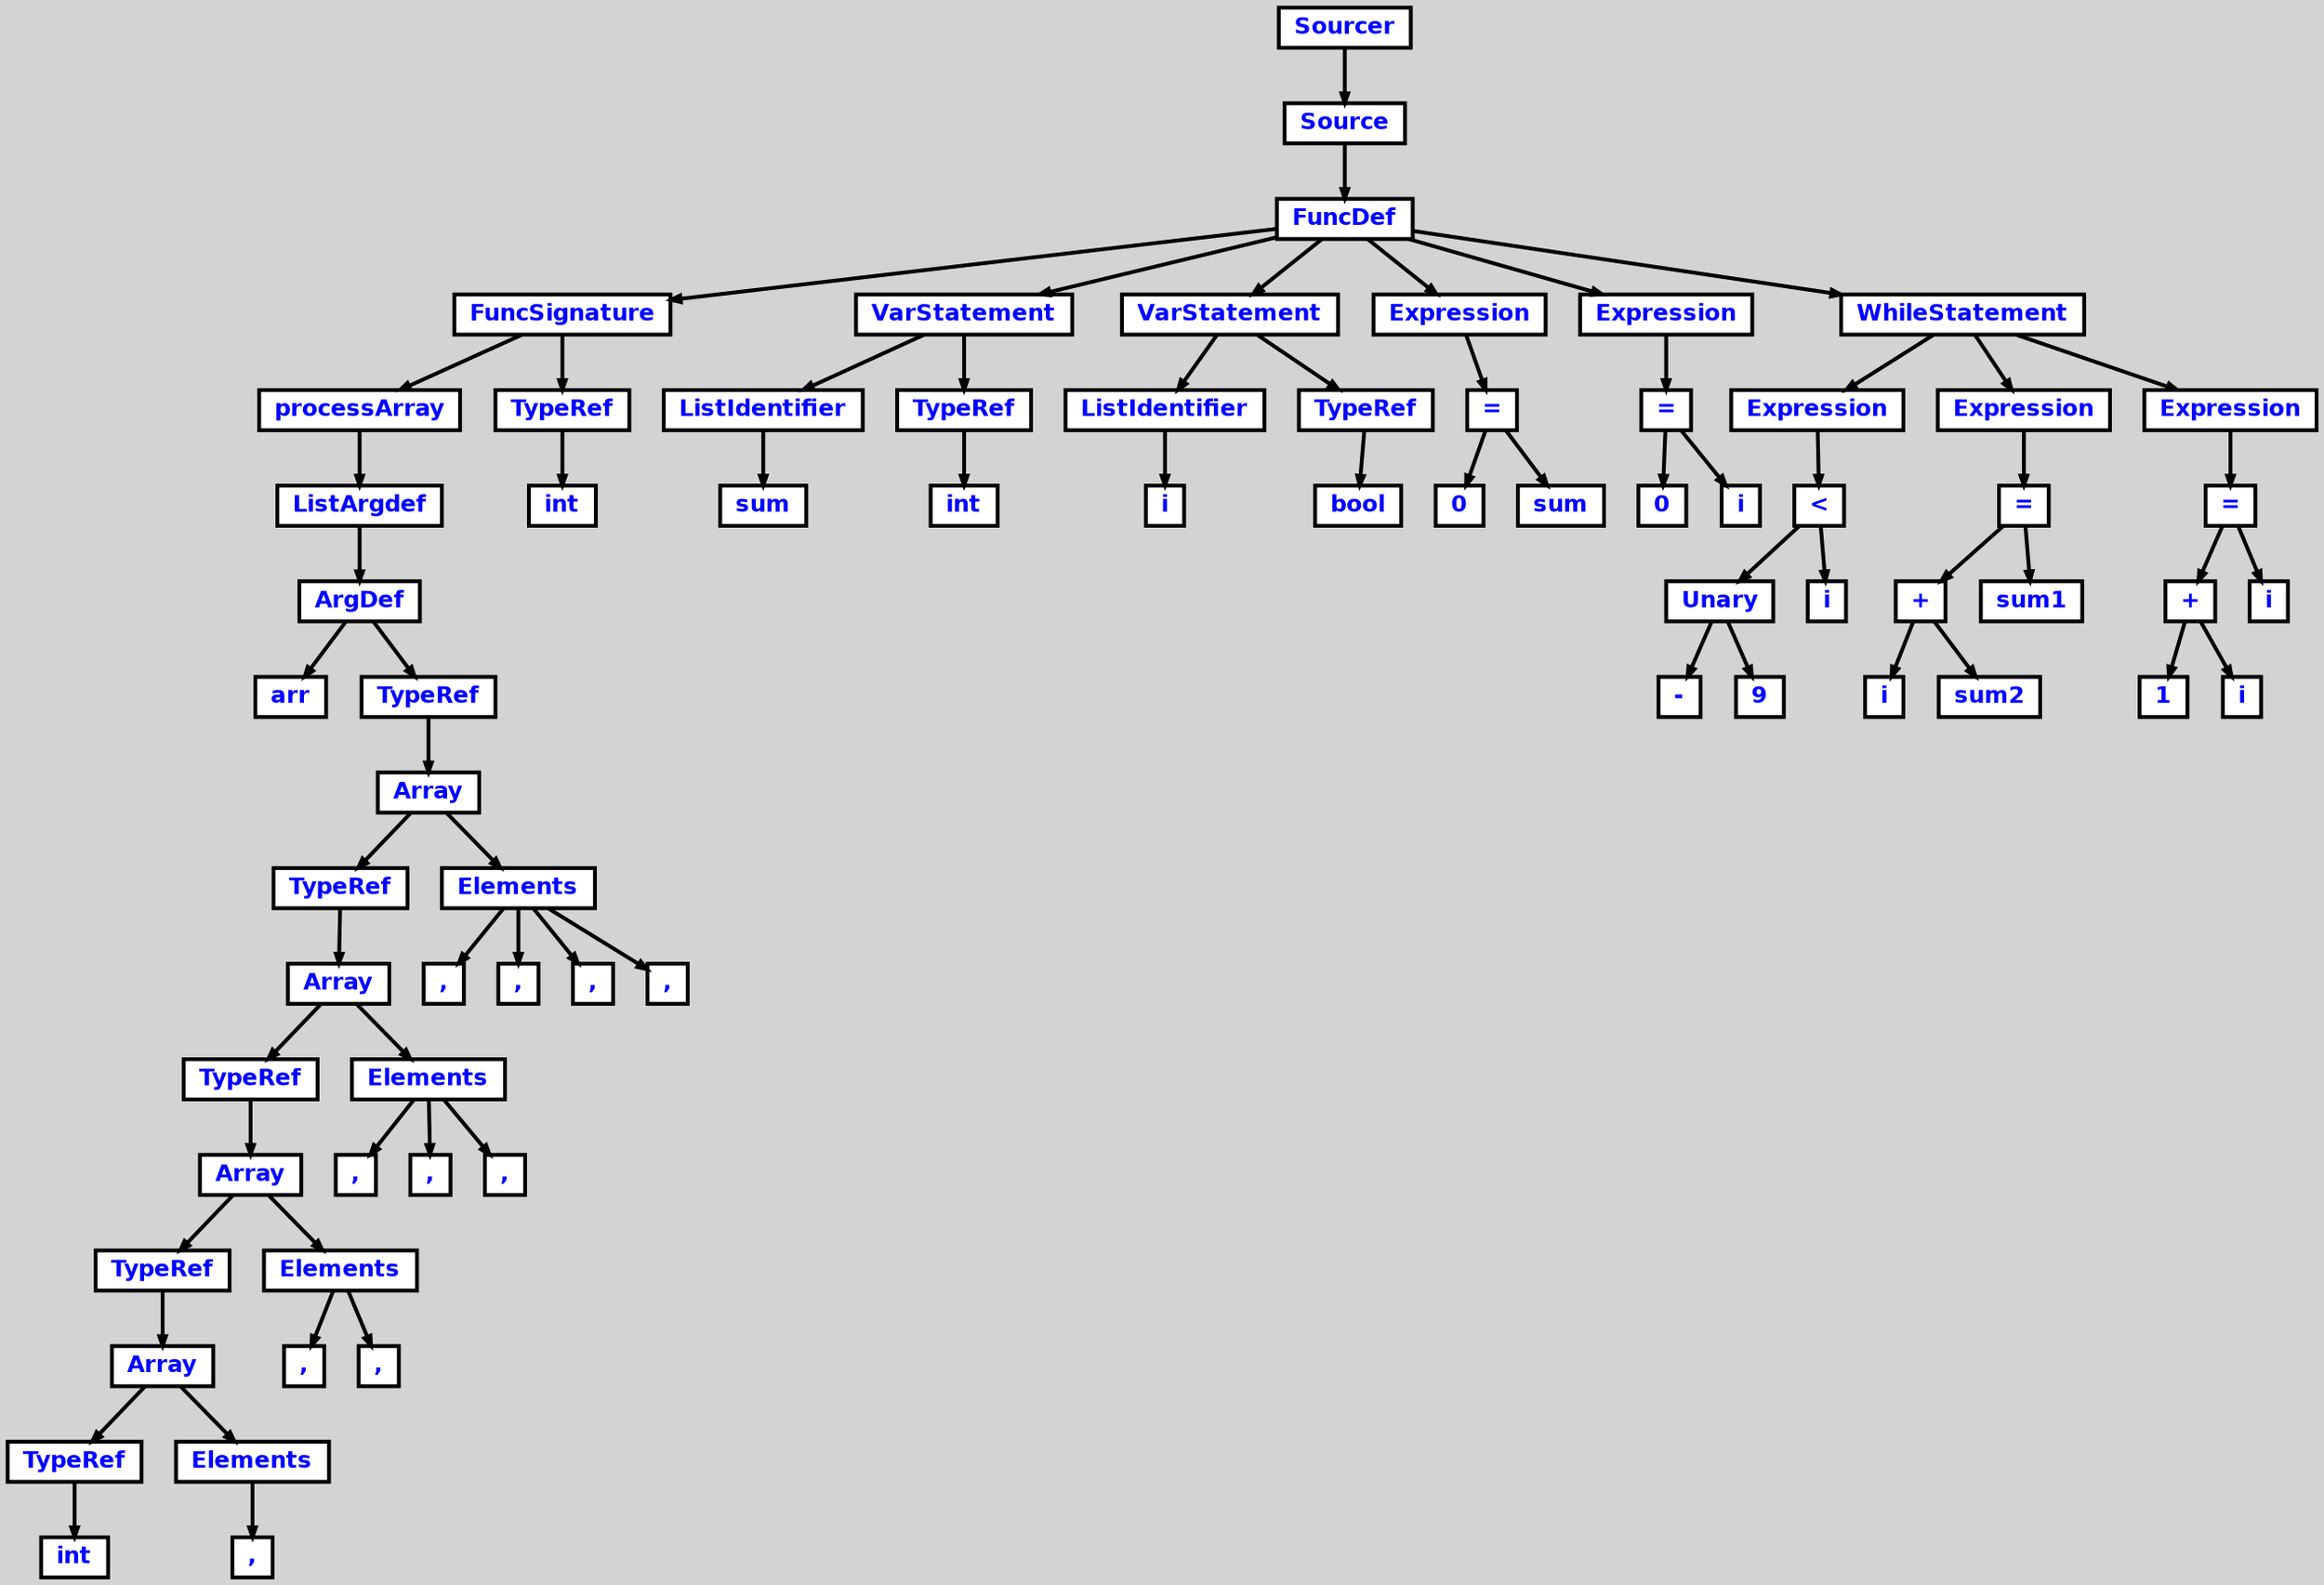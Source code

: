 digraph {

	ordering=out;
	ranksep=.4;
	bgcolor="lightgrey";  node [shape=box, fixedsize=false, fontsize=12, fontname="Helvetica-bold", fontcolor="blue"
	width=.25, height=.25, color="black", fillcolor="white", style="filled, solid, bold"];

	edge [arrowsize=.5, color="black", style="bold"]

	n000001E95AAE4AD0[label="Sourcer"]
	n000001E95AAE4998[label="Source"]
	n000001E95AAE1050[label="FuncDef"]
	n000001E95AADDBE8[label="FuncSignature"]
	n000001E95AADDD20[label="processArray"]
	n000001E95AADD840[label="ListArgdef"]
	n000001E95AADD5D0[label="ArgDef"]
	n000001E95AADD360[label="arr"]
	n000001E95AADD498[label="TypeRef"]
	n000001E95AADD0F0[label="Array"]
	n000001E95AADCFB8[label="TypeRef"]
	n000001E95AADCAD8[label="Array"]
	n000001E95AADC9A0[label="TypeRef"]
	n000001E95AADC388[label="Array"]
	n000001E95AADC250[label="TypeRef"]
	n000001E95AADBB00[label="Array"]
	n000001E95AADB758[label="TypeRef"]
	n000001E95AADB890[label="int"]
	n000001E95AADD228[label="Elements"]
	n000001E95AADCE80[label=","]
	n000001E95AADCC10[label="Elements"]
	n000001E95AADC868[label=","]
	n000001E95AADCD48[label=","]
	n000001E95AADC4C0[label="Elements"]
	n000001E95AADC118[label=","]
	n000001E95AADC5F8[label=","]
	n000001E95AADC730[label=","]
	n000001E95AADBC38[label="Elements"]
	n000001E95AADB9C8[label=","]
	n000001E95AADBD70[label=","]
	n000001E95AADBEA8[label=","]
	n000001E95AADBFE0[label=","]
	n000001E95AADDAB0[label="TypeRef"]
	n000001E95AADD708[label="int"]
	n000001E95AADE338[label="VarStatement"]
	n000001E95AADDF90[label="ListIdentifier"]
	n000001E95AADDE58[label="sum"]
	n000001E95AADE470[label="TypeRef"]
	n000001E95AADE200[label="int"]
	n000001E95AADE950[label="VarStatement"]
	n000001E95AADE5A8[label="ListIdentifier"]
	n000001E95AADE0C8[label="i"]
	n000001E95AADEA88[label="TypeRef"]
	n000001E95AADE818[label="bool"]
	n000001E95AADF448[label="Expression"]
	n000001E95AADF928[label="="]
	n000001E95AADF580[label="0"]
	n000001E95AADECF8[label="sum"]
	n000001E95AAE01B0[label="Expression"]
	n000001E95AAE0690[label="="]
	n000001E95AAE02E8[label="0"]
	n000001E95AADFA60[label="i"]
	n000001E95AAE3EA0[label="WhileStatement"]
	n000001E95AAE4110[label="Expression"]
	n000001E95AAE12C0[label="<"]
	n000001E95AAE1B48[label="Unary"]
	n000001E95AAE1530[label="-"]
	n000001E95AAE17A0[label="9"]
	n000001E95AAE07C8[label="i"]
	n000001E95AAE29E8[label="Expression"]
	n000001E95AAE3000[label="="]
	n000001E95AAE2EC8[label="+"]
	n000001E95AAE3138[label="i"]
	n000001E95AAE2C58[label="sum2"]
	n000001E95AAE1DB8[label="sum1"]
	n000001E95AAE3FD8[label="Expression"]
	n000001E95AAE45F0[label="="]
	n000001E95AAE44B8[label="+"]
	n000001E95AAE4728[label="1"]
	n000001E95AAE4248[label="i"]
	n000001E95AAE33A8[label="i"]

		n000001E95AAE4AD0 -> n000001E95AAE4998		// Sourcer -> Source
		n000001E95AAE4998 -> n000001E95AAE1050		// Source -> FuncDef
		n000001E95AAE1050 -> n000001E95AADDBE8		// FuncDef -> FuncSignature
		n000001E95AADDBE8 -> n000001E95AADDD20		// FuncSignature -> processArray
		n000001E95AADDD20 -> n000001E95AADD840		// processArray -> ListArgdef
		n000001E95AADD840 -> n000001E95AADD5D0		// ListArgdef -> ArgDef
		n000001E95AADD5D0 -> n000001E95AADD360		// ArgDef -> arr
		n000001E95AADD5D0 -> n000001E95AADD498		// ArgDef -> TypeRef
		n000001E95AADD498 -> n000001E95AADD0F0		// TypeRef -> Array
		n000001E95AADD0F0 -> n000001E95AADCFB8		// Array -> TypeRef
		n000001E95AADCFB8 -> n000001E95AADCAD8		// TypeRef -> Array
		n000001E95AADCAD8 -> n000001E95AADC9A0		// Array -> TypeRef
		n000001E95AADC9A0 -> n000001E95AADC388		// TypeRef -> Array
		n000001E95AADC388 -> n000001E95AADC250		// Array -> TypeRef
		n000001E95AADC250 -> n000001E95AADBB00		// TypeRef -> Array
		n000001E95AADBB00 -> n000001E95AADB758		// Array -> TypeRef
		n000001E95AADB758 -> n000001E95AADB890		// TypeRef -> int
		n000001E95AADBB00 -> n000001E95AADD228		// Array -> Elements
		n000001E95AADD228 -> n000001E95AADCE80		// Elements -> ,
		n000001E95AADC388 -> n000001E95AADCC10		// Array -> Elements
		n000001E95AADCC10 -> n000001E95AADC868		// Elements -> ,
		n000001E95AADCC10 -> n000001E95AADCD48		// Elements -> ,
		n000001E95AADCAD8 -> n000001E95AADC4C0		// Array -> Elements
		n000001E95AADC4C0 -> n000001E95AADC118		// Elements -> ,
		n000001E95AADC4C0 -> n000001E95AADC5F8		// Elements -> ,
		n000001E95AADC4C0 -> n000001E95AADC730		// Elements -> ,
		n000001E95AADD0F0 -> n000001E95AADBC38		// Array -> Elements
		n000001E95AADBC38 -> n000001E95AADB9C8		// Elements -> ,
		n000001E95AADBC38 -> n000001E95AADBD70		// Elements -> ,
		n000001E95AADBC38 -> n000001E95AADBEA8		// Elements -> ,
		n000001E95AADBC38 -> n000001E95AADBFE0		// Elements -> ,
		n000001E95AADDBE8 -> n000001E95AADDAB0		// FuncSignature -> TypeRef
		n000001E95AADDAB0 -> n000001E95AADD708		// TypeRef -> int
		n000001E95AAE1050 -> n000001E95AADE338		// FuncDef -> VarStatement
		n000001E95AADE338 -> n000001E95AADDF90		// VarStatement -> ListIdentifier
		n000001E95AADDF90 -> n000001E95AADDE58		// ListIdentifier -> sum
		n000001E95AADE338 -> n000001E95AADE470		// VarStatement -> TypeRef
		n000001E95AADE470 -> n000001E95AADE200		// TypeRef -> int
		n000001E95AAE1050 -> n000001E95AADE950		// FuncDef -> VarStatement
		n000001E95AADE950 -> n000001E95AADE5A8		// VarStatement -> ListIdentifier
		n000001E95AADE5A8 -> n000001E95AADE0C8		// ListIdentifier -> i
		n000001E95AADE950 -> n000001E95AADEA88		// VarStatement -> TypeRef
		n000001E95AADEA88 -> n000001E95AADE818		// TypeRef -> bool
		n000001E95AAE1050 -> n000001E95AADF448		// FuncDef -> Expression
		n000001E95AADF448 -> n000001E95AADF928		// Expression -> =
		n000001E95AADF928 -> n000001E95AADF580		// = -> 0
		n000001E95AADF928 -> n000001E95AADECF8		// = -> sum
		n000001E95AAE1050 -> n000001E95AAE01B0		// FuncDef -> Expression
		n000001E95AAE01B0 -> n000001E95AAE0690		// Expression -> =
		n000001E95AAE0690 -> n000001E95AAE02E8		// = -> 0
		n000001E95AAE0690 -> n000001E95AADFA60		// = -> i
		n000001E95AAE1050 -> n000001E95AAE3EA0		// FuncDef -> WhileStatement
		n000001E95AAE3EA0 -> n000001E95AAE4110		// WhileStatement -> Expression
		n000001E95AAE4110 -> n000001E95AAE12C0		// Expression -> <
		n000001E95AAE12C0 -> n000001E95AAE1B48		// < -> Unary
		n000001E95AAE1B48 -> n000001E95AAE1530		// Unary -> -
		n000001E95AAE1B48 -> n000001E95AAE17A0		// Unary -> 9
		n000001E95AAE12C0 -> n000001E95AAE07C8		// < -> i
		n000001E95AAE3EA0 -> n000001E95AAE29E8		// WhileStatement -> Expression
		n000001E95AAE29E8 -> n000001E95AAE3000		// Expression -> =
		n000001E95AAE3000 -> n000001E95AAE2EC8		// = -> +
		n000001E95AAE2EC8 -> n000001E95AAE3138		// + -> i
		n000001E95AAE2EC8 -> n000001E95AAE2C58		// + -> sum2
		n000001E95AAE3000 -> n000001E95AAE1DB8		// = -> sum1
		n000001E95AAE3EA0 -> n000001E95AAE3FD8		// WhileStatement -> Expression
		n000001E95AAE3FD8 -> n000001E95AAE45F0		// Expression -> =
		n000001E95AAE45F0 -> n000001E95AAE44B8		// = -> +
		n000001E95AAE44B8 -> n000001E95AAE4728		// + -> 1
		n000001E95AAE44B8 -> n000001E95AAE4248		// + -> i
		n000001E95AAE45F0 -> n000001E95AAE33A8		// = -> i

}